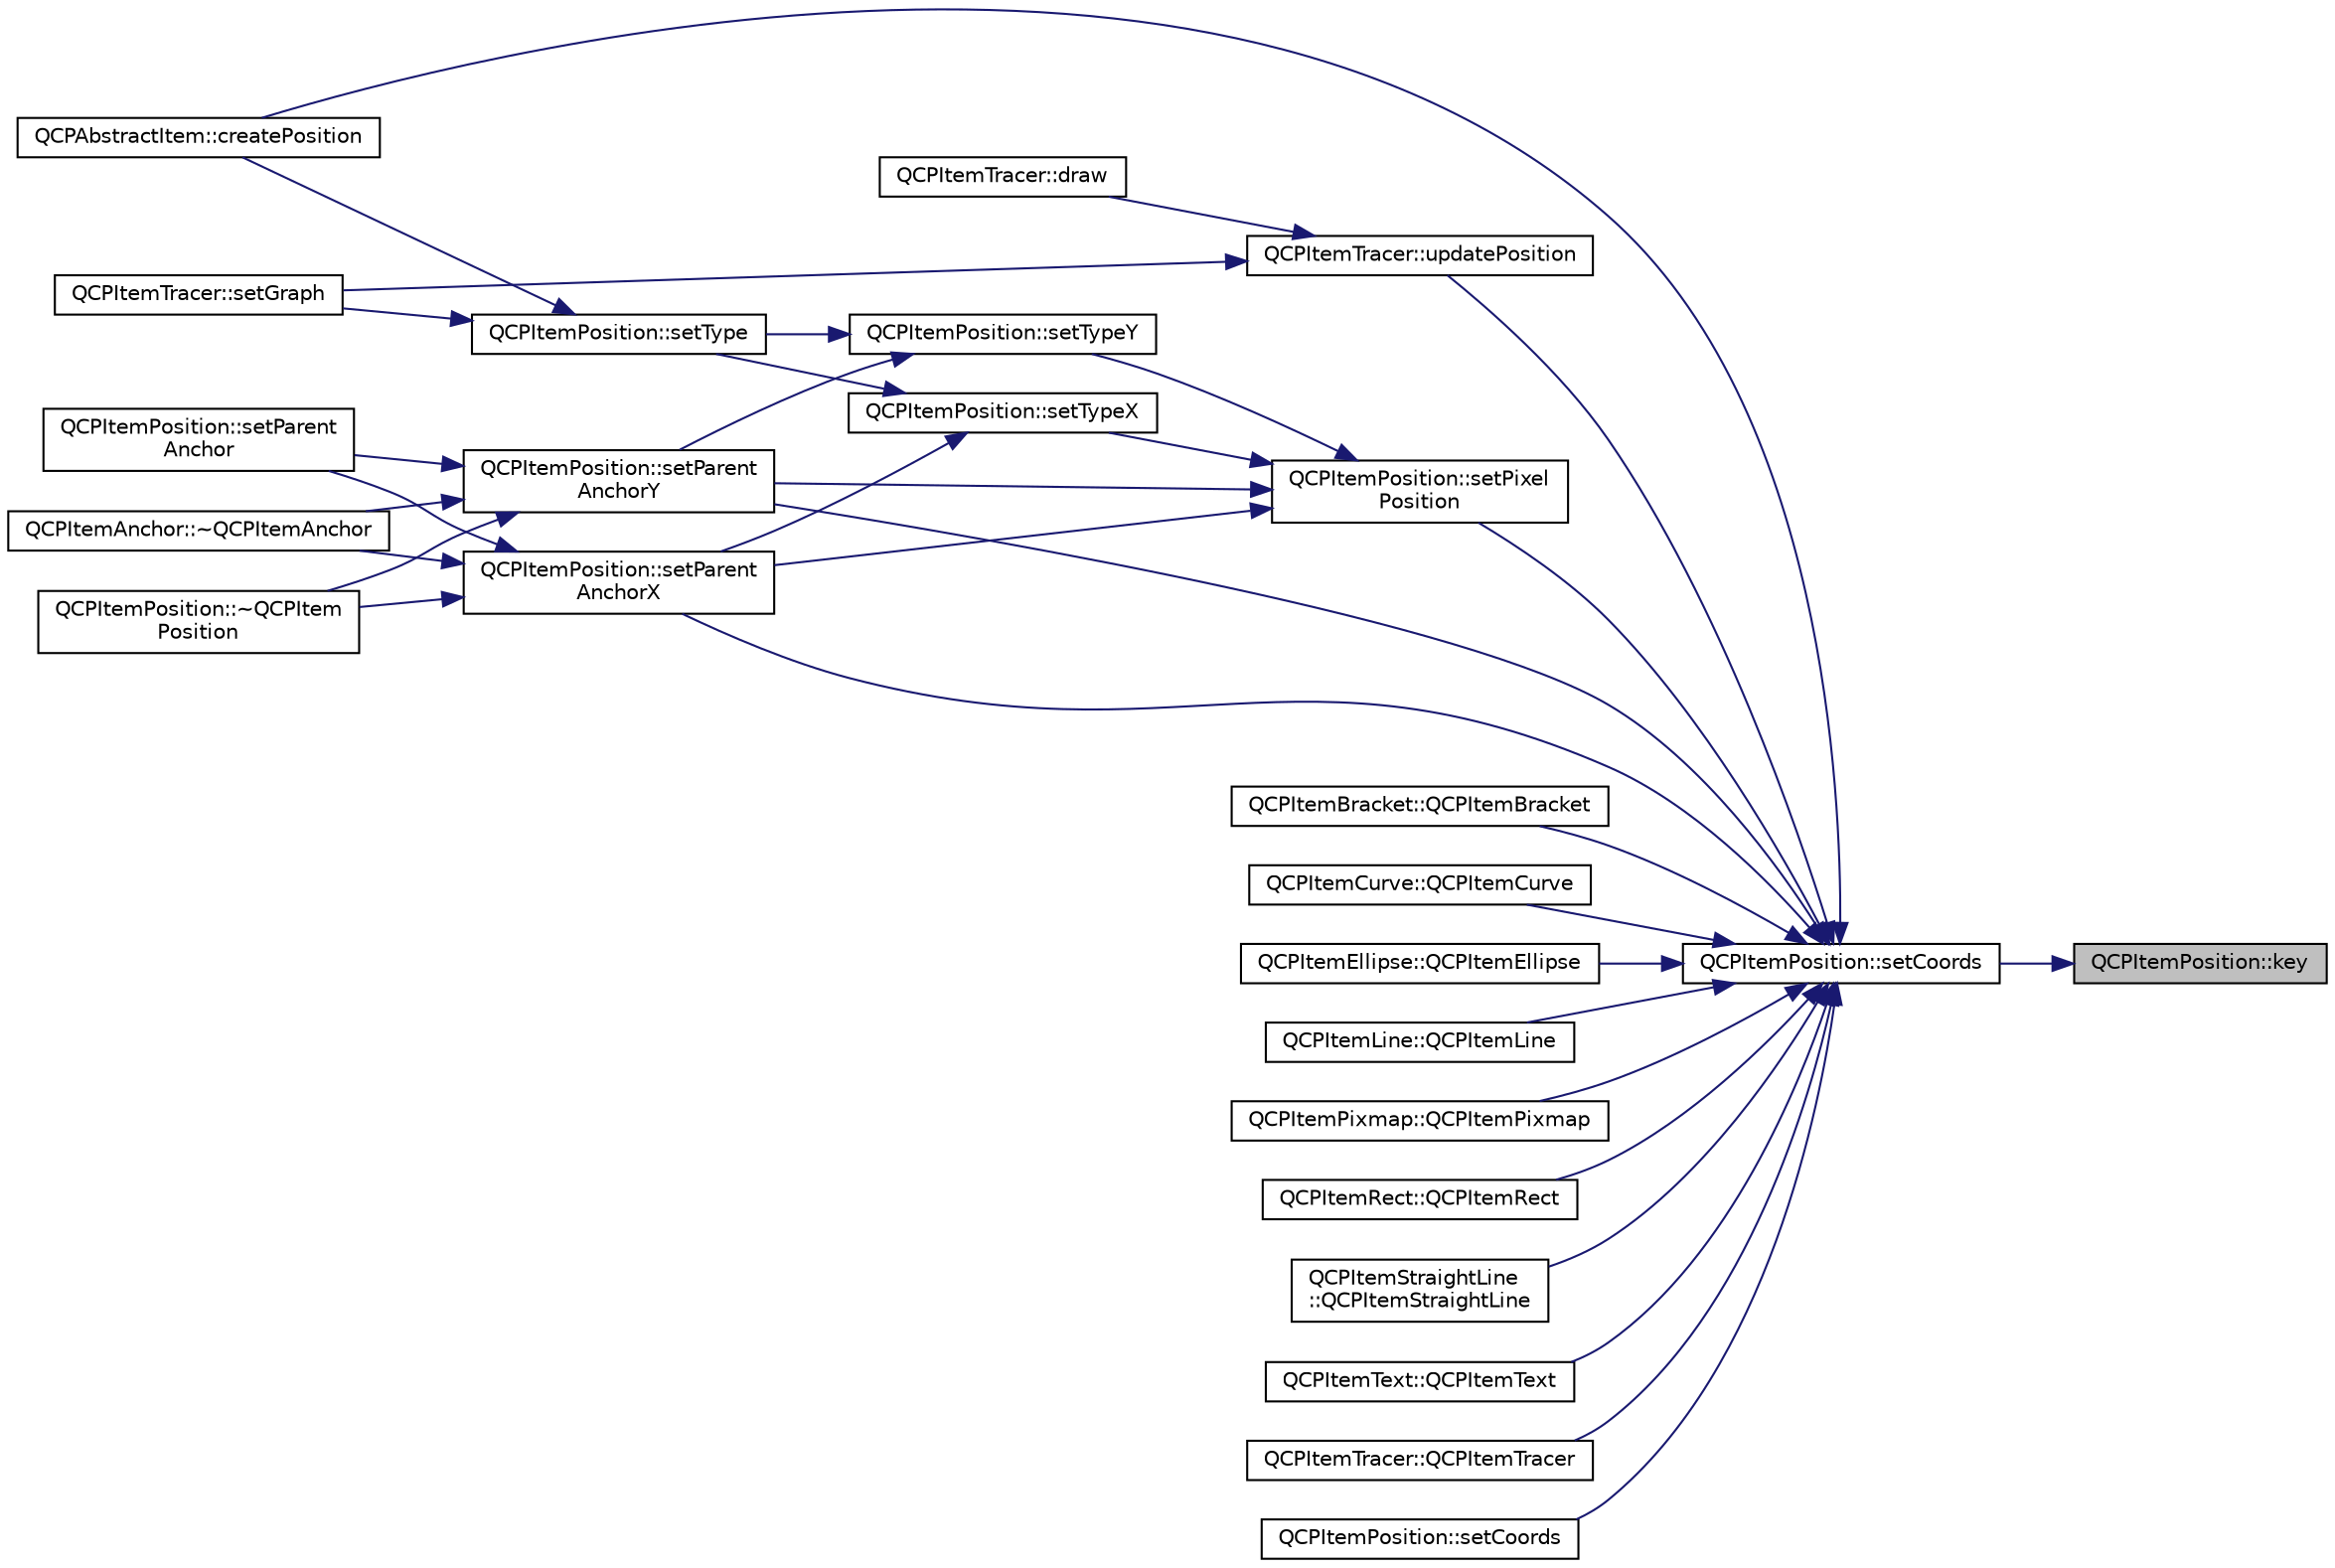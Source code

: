 digraph "QCPItemPosition::key"
{
 // LATEX_PDF_SIZE
  edge [fontname="Helvetica",fontsize="10",labelfontname="Helvetica",labelfontsize="10"];
  node [fontname="Helvetica",fontsize="10",shape=record];
  rankdir="RL";
  Node1 [label="QCPItemPosition::key",height=0.2,width=0.4,color="black", fillcolor="grey75", style="filled", fontcolor="black",tooltip=" "];
  Node1 -> Node2 [dir="back",color="midnightblue",fontsize="10",style="solid",fontname="Helvetica"];
  Node2 [label="QCPItemPosition::setCoords",height=0.2,width=0.4,color="black", fillcolor="white", style="filled",URL="$classQCPItemPosition.html#aa988ba4e87ab684c9021017dcaba945f",tooltip=" "];
  Node2 -> Node3 [dir="back",color="midnightblue",fontsize="10",style="solid",fontname="Helvetica"];
  Node3 [label="QCPAbstractItem::createPosition",height=0.2,width=0.4,color="black", fillcolor="white", style="filled",URL="$classQCPAbstractItem.html#a75036d39c4d4e2e1a7dd145fff915d32",tooltip=" "];
  Node2 -> Node4 [dir="back",color="midnightblue",fontsize="10",style="solid",fontname="Helvetica"];
  Node4 [label="QCPItemBracket::QCPItemBracket",height=0.2,width=0.4,color="black", fillcolor="white", style="filled",URL="$classQCPItemBracket.html#a44ecfa37a76de5e3549e2d61f9d8ee56",tooltip=" "];
  Node2 -> Node5 [dir="back",color="midnightblue",fontsize="10",style="solid",fontname="Helvetica"];
  Node5 [label="QCPItemCurve::QCPItemCurve",height=0.2,width=0.4,color="black", fillcolor="white", style="filled",URL="$classQCPItemCurve.html#ac9b7508bb5c8827e1a7a6199f8c82bec",tooltip=" "];
  Node2 -> Node6 [dir="back",color="midnightblue",fontsize="10",style="solid",fontname="Helvetica"];
  Node6 [label="QCPItemEllipse::QCPItemEllipse",height=0.2,width=0.4,color="black", fillcolor="white", style="filled",URL="$classQCPItemEllipse.html#a759b77ef002515eba0263b5447ecb3fb",tooltip=" "];
  Node2 -> Node7 [dir="back",color="midnightblue",fontsize="10",style="solid",fontname="Helvetica"];
  Node7 [label="QCPItemLine::QCPItemLine",height=0.2,width=0.4,color="black", fillcolor="white", style="filled",URL="$classQCPItemLine.html#a17804b7f64961c6accf25b61e85142e3",tooltip=" "];
  Node2 -> Node8 [dir="back",color="midnightblue",fontsize="10",style="solid",fontname="Helvetica"];
  Node8 [label="QCPItemPixmap::QCPItemPixmap",height=0.2,width=0.4,color="black", fillcolor="white", style="filled",URL="$classQCPItemPixmap.html#aa6de42a37261b21a5480e7da122345c3",tooltip=" "];
  Node2 -> Node9 [dir="back",color="midnightblue",fontsize="10",style="solid",fontname="Helvetica"];
  Node9 [label="QCPItemRect::QCPItemRect",height=0.2,width=0.4,color="black", fillcolor="white", style="filled",URL="$classQCPItemRect.html#a412ad1579f7a1fba453d0fa28c496cbc",tooltip=" "];
  Node2 -> Node10 [dir="back",color="midnightblue",fontsize="10",style="solid",fontname="Helvetica"];
  Node10 [label="QCPItemStraightLine\l::QCPItemStraightLine",height=0.2,width=0.4,color="black", fillcolor="white", style="filled",URL="$classQCPItemStraightLine.html#a41fd2e1f006983449eca9830930c3b10",tooltip=" "];
  Node2 -> Node11 [dir="back",color="midnightblue",fontsize="10",style="solid",fontname="Helvetica"];
  Node11 [label="QCPItemText::QCPItemText",height=0.2,width=0.4,color="black", fillcolor="white", style="filled",URL="$classQCPItemText.html#a77ff96a2972a00872ff8f8c67143abbe",tooltip=" "];
  Node2 -> Node12 [dir="back",color="midnightblue",fontsize="10",style="solid",fontname="Helvetica"];
  Node12 [label="QCPItemTracer::QCPItemTracer",height=0.2,width=0.4,color="black", fillcolor="white", style="filled",URL="$classQCPItemTracer.html#adc5ca846eeac323db4aa1fc4081e36be",tooltip=" "];
  Node2 -> Node13 [dir="back",color="midnightblue",fontsize="10",style="solid",fontname="Helvetica"];
  Node13 [label="QCPItemPosition::setCoords",height=0.2,width=0.4,color="black", fillcolor="white", style="filled",URL="$classQCPItemPosition.html#ae2756567f063cd4be41697e105babc49",tooltip=" "];
  Node2 -> Node14 [dir="back",color="midnightblue",fontsize="10",style="solid",fontname="Helvetica"];
  Node14 [label="QCPItemPosition::setParent\lAnchorX",height=0.2,width=0.4,color="black", fillcolor="white", style="filled",URL="$classQCPItemPosition.html#add71461a973927c74e42179480916d9c",tooltip=" "];
  Node14 -> Node15 [dir="back",color="midnightblue",fontsize="10",style="solid",fontname="Helvetica"];
  Node15 [label="QCPItemPosition::setParent\lAnchor",height=0.2,width=0.4,color="black", fillcolor="white", style="filled",URL="$classQCPItemPosition.html#ac094d67a95d2dceafa0d50b9db3a7e51",tooltip=" "];
  Node14 -> Node16 [dir="back",color="midnightblue",fontsize="10",style="solid",fontname="Helvetica"];
  Node16 [label="QCPItemAnchor::~QCPItemAnchor",height=0.2,width=0.4,color="black", fillcolor="white", style="filled",URL="$classQCPItemAnchor.html#a1868559407600688ee4d1a4621e81ceb",tooltip=" "];
  Node14 -> Node17 [dir="back",color="midnightblue",fontsize="10",style="solid",fontname="Helvetica"];
  Node17 [label="QCPItemPosition::~QCPItem\lPosition",height=0.2,width=0.4,color="black", fillcolor="white", style="filled",URL="$classQCPItemPosition.html#a21f585ffa8d8e3a6ba0cc450701bca5a",tooltip=" "];
  Node2 -> Node18 [dir="back",color="midnightblue",fontsize="10",style="solid",fontname="Helvetica"];
  Node18 [label="QCPItemPosition::setParent\lAnchorY",height=0.2,width=0.4,color="black", fillcolor="white", style="filled",URL="$classQCPItemPosition.html#add5ec1db9d19cec58a3b5c9e0a0c3f9d",tooltip=" "];
  Node18 -> Node15 [dir="back",color="midnightblue",fontsize="10",style="solid",fontname="Helvetica"];
  Node18 -> Node16 [dir="back",color="midnightblue",fontsize="10",style="solid",fontname="Helvetica"];
  Node18 -> Node17 [dir="back",color="midnightblue",fontsize="10",style="solid",fontname="Helvetica"];
  Node2 -> Node19 [dir="back",color="midnightblue",fontsize="10",style="solid",fontname="Helvetica"];
  Node19 [label="QCPItemPosition::setPixel\lPosition",height=0.2,width=0.4,color="black", fillcolor="white", style="filled",URL="$classQCPItemPosition.html#a8d4f858f2089973967cf9cb81970ef0a",tooltip=" "];
  Node19 -> Node14 [dir="back",color="midnightblue",fontsize="10",style="solid",fontname="Helvetica"];
  Node19 -> Node18 [dir="back",color="midnightblue",fontsize="10",style="solid",fontname="Helvetica"];
  Node19 -> Node20 [dir="back",color="midnightblue",fontsize="10",style="solid",fontname="Helvetica"];
  Node20 [label="QCPItemPosition::setTypeX",height=0.2,width=0.4,color="black", fillcolor="white", style="filled",URL="$classQCPItemPosition.html#a2113b2351d6d00457fb3559a4e20c3ea",tooltip=" "];
  Node20 -> Node14 [dir="back",color="midnightblue",fontsize="10",style="solid",fontname="Helvetica"];
  Node20 -> Node21 [dir="back",color="midnightblue",fontsize="10",style="solid",fontname="Helvetica"];
  Node21 [label="QCPItemPosition::setType",height=0.2,width=0.4,color="black", fillcolor="white", style="filled",URL="$classQCPItemPosition.html#aa476abf71ed8fa4c537457ebb1a754ad",tooltip=" "];
  Node21 -> Node3 [dir="back",color="midnightblue",fontsize="10",style="solid",fontname="Helvetica"];
  Node21 -> Node22 [dir="back",color="midnightblue",fontsize="10",style="solid",fontname="Helvetica"];
  Node22 [label="QCPItemTracer::setGraph",height=0.2,width=0.4,color="black", fillcolor="white", style="filled",URL="$classQCPItemTracer.html#af5886f4ded8dd68cb4f3388f390790c0",tooltip=" "];
  Node19 -> Node23 [dir="back",color="midnightblue",fontsize="10",style="solid",fontname="Helvetica"];
  Node23 [label="QCPItemPosition::setTypeY",height=0.2,width=0.4,color="black", fillcolor="white", style="filled",URL="$classQCPItemPosition.html#ac2a454aa5a54c1615c50686601ec4510",tooltip=" "];
  Node23 -> Node18 [dir="back",color="midnightblue",fontsize="10",style="solid",fontname="Helvetica"];
  Node23 -> Node21 [dir="back",color="midnightblue",fontsize="10",style="solid",fontname="Helvetica"];
  Node2 -> Node24 [dir="back",color="midnightblue",fontsize="10",style="solid",fontname="Helvetica"];
  Node24 [label="QCPItemTracer::updatePosition",height=0.2,width=0.4,color="black", fillcolor="white", style="filled",URL="$classQCPItemTracer.html#a5b90296109e36384aedbc8908a670413",tooltip=" "];
  Node24 -> Node25 [dir="back",color="midnightblue",fontsize="10",style="solid",fontname="Helvetica"];
  Node25 [label="QCPItemTracer::draw",height=0.2,width=0.4,color="black", fillcolor="white", style="filled",URL="$classQCPItemTracer.html#a11f187ffea436434f3b5cfc387811967",tooltip=" "];
  Node24 -> Node22 [dir="back",color="midnightblue",fontsize="10",style="solid",fontname="Helvetica"];
}
